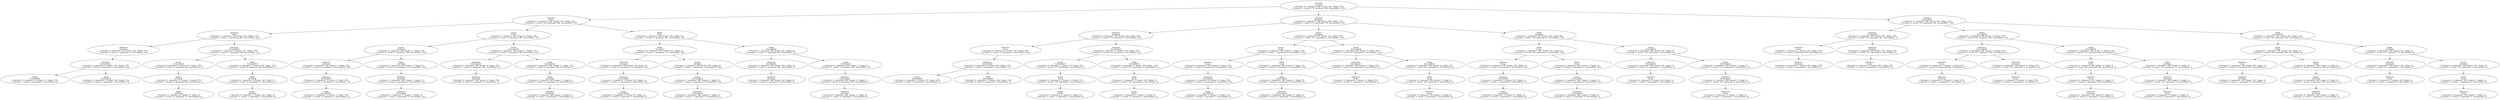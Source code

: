 digraph "Game Plan" {
	n0 [label="charizard
roserade
{'charizard': 19, 'salamence': 269, 'kyogre': 263, 'dialga': 270}
{'roserade': 0, 'luxray': 272, 'garchomp': 282, 'kyuremblack': 303}"]
	n1 [label="charizard
luxray
{'charizard': 0, 'salamence': 269, 'kyogre': 263, 'dialga': 270}
{'roserade': 0, 'luxray': 141, 'garchomp': 282, 'kyuremblack': 303}"]
	n0 -> n1
	n1 [label="charizard
luxray
{'charizard': 0, 'salamence': 269, 'kyogre': 263, 'dialga': 270}
{'roserade': 0, 'luxray': 141, 'garchomp': 282, 'kyuremblack': 303}"]
	n2 [label="salamence
luxray
{'charizard': 0, 'salamence': 136, 'kyogre': 263, 'dialga': 270}
{'roserade': 0, 'luxray': 0, 'garchomp': 282, 'kyuremblack': 303}"]
	n1 -> n2
	n2 [label="salamence
luxray
{'charizard': 0, 'salamence': 136, 'kyogre': 263, 'dialga': 270}
{'roserade': 0, 'luxray': 0, 'garchomp': 282, 'kyuremblack': 303}"]
	n3 [label="salamence
garchomp
{'charizard': 0, 'salamence': 136, 'kyogre': 263, 'dialga': 270}
{'roserade': 0, 'luxray': 0, 'garchomp': 0, 'kyuremblack': 303}"]
	n2 -> n3
	n3 [label="salamence
garchomp
{'charizard': 0, 'salamence': 136, 'kyogre': 263, 'dialga': 270}
{'roserade': 0, 'luxray': 0, 'garchomp': 0, 'kyuremblack': 303}"]
	n4 [label="salamence
kyuremblack
{'charizard': 0, 'salamence': 0, 'kyogre': 263, 'dialga': 270}
{'roserade': 0, 'luxray': 0, 'garchomp': 0, 'kyuremblack': 19}"]
	n3 -> n4
	n4 [label="salamence
kyuremblack
{'charizard': 0, 'salamence': 0, 'kyogre': 263, 'dialga': 270}
{'roserade': 0, 'luxray': 0, 'garchomp': 0, 'kyuremblack': 19}"]
	n5 [label="kyogre
kyuremblack
{'charizard': 0, 'salamence': 0, 'kyogre': 67, 'dialga': 270}
{'roserade': 0, 'luxray': 0, 'garchomp': 0, 'kyuremblack': 0}"]
	n4 -> n5
	n5 [label="kyogre
kyuremblack
{'charizard': 0, 'salamence': 0, 'kyogre': 67, 'dialga': 270}
{'roserade': 0, 'luxray': 0, 'garchomp': 0, 'kyuremblack': 0}"]
	n7 [label="dialga
kyuremblack
{'charizard': 0, 'salamence': 0, 'kyogre': 263, 'dialga': 133}
{'roserade': 0, 'luxray': 0, 'garchomp': 0, 'kyuremblack': 0}"]
	n4 -> n7
	n7 [label="dialga
kyuremblack
{'charizard': 0, 'salamence': 0, 'kyogre': 263, 'dialga': 133}
{'roserade': 0, 'luxray': 0, 'garchomp': 0, 'kyuremblack': 0}"]
	n11 [label="salamence
kyuremblack
{'charizard': 0, 'salamence': 0, 'kyogre': 263, 'dialga': 270}
{'roserade': 0, 'luxray': 0, 'garchomp': 282, 'kyuremblack': 19}"]
	n2 -> n11
	n11 [label="salamence
kyuremblack
{'charizard': 0, 'salamence': 0, 'kyogre': 263, 'dialga': 270}
{'roserade': 0, 'luxray': 0, 'garchomp': 282, 'kyuremblack': 19}"]
	n12 [label="kyogre
kyuremblack
{'charizard': 0, 'salamence': 0, 'kyogre': 67, 'dialga': 270}
{'roserade': 0, 'luxray': 0, 'garchomp': 282, 'kyuremblack': 0}"]
	n11 -> n12
	n12 [label="kyogre
kyuremblack
{'charizard': 0, 'salamence': 0, 'kyogre': 67, 'dialga': 270}
{'roserade': 0, 'luxray': 0, 'garchomp': 282, 'kyuremblack': 0}"]
	n13 [label="kyogre
garchomp
{'charizard': 0, 'salamence': 0, 'kyogre': 0, 'dialga': 270}
{'roserade': 0, 'luxray': 0, 'garchomp': 282, 'kyuremblack': 0}"]
	n12 -> n13
	n13 [label="kyogre
garchomp
{'charizard': 0, 'salamence': 0, 'kyogre': 0, 'dialga': 270}
{'roserade': 0, 'luxray': 0, 'garchomp': 282, 'kyuremblack': 0}"]
	n14 [label="dialga
garchomp
{'charizard': 0, 'salamence': 0, 'kyogre': 0, 'dialga': 0}
{'roserade': 0, 'luxray': 0, 'garchomp': -72, 'kyuremblack': 0}"]
	n13 -> n14
	n14 [label="dialga
garchomp
{'charizard': 0, 'salamence': 0, 'kyogre': 0, 'dialga': 0}
{'roserade': 0, 'luxray': 0, 'garchomp': -72, 'kyuremblack': 0}"]
	n18 [label="dialga
kyuremblack
{'charizard': 0, 'salamence': 0, 'kyogre': 263, 'dialga': 133}
{'roserade': 0, 'luxray': 0, 'garchomp': 282, 'kyuremblack': 0}"]
	n11 -> n18
	n18 [label="dialga
kyuremblack
{'charizard': 0, 'salamence': 0, 'kyogre': 263, 'dialga': 133}
{'roserade': 0, 'luxray': 0, 'garchomp': 282, 'kyuremblack': 0}"]
	n19 [label="dialga
garchomp
{'charizard': 0, 'salamence': 0, 'kyogre': 263, 'dialga': 0}
{'roserade': 0, 'luxray': 0, 'garchomp': -72, 'kyuremblack': 0}"]
	n18 -> n19
	n19 [label="dialga
garchomp
{'charizard': 0, 'salamence': 0, 'kyogre': 263, 'dialga': 0}
{'roserade': 0, 'luxray': 0, 'garchomp': -72, 'kyuremblack': 0}"]
	n20 [label="kyogre
garchomp
{'charizard': 0, 'salamence': 0, 'kyogre': 263, 'dialga': 0}
{'roserade': 0, 'luxray': 0, 'garchomp': 0, 'kyuremblack': 0}"]
	n19 -> n20
	n20 [label="kyogre
garchomp
{'charizard': 0, 'salamence': 0, 'kyogre': 263, 'dialga': 0}
{'roserade': 0, 'luxray': 0, 'garchomp': 0, 'kyuremblack': 0}"]
	n26 [label="kyogre
luxray
{'charizard': 0, 'salamence': 269, 'kyogre': 6, 'dialga': 270}
{'roserade': 0, 'luxray': 0, 'garchomp': 282, 'kyuremblack': 303}"]
	n1 -> n26
	n26 [label="kyogre
luxray
{'charizard': 0, 'salamence': 269, 'kyogre': 6, 'dialga': 270}
{'roserade': 0, 'luxray': 0, 'garchomp': 282, 'kyuremblack': 303}"]
	n27 [label="kyogre
garchomp
{'charizard': 0, 'salamence': 269, 'kyogre': 0, 'dialga': 270}
{'roserade': 0, 'luxray': 0, 'garchomp': 282, 'kyuremblack': 303}"]
	n26 -> n27
	n27 [label="kyogre
garchomp
{'charizard': 0, 'salamence': 269, 'kyogre': 0, 'dialga': 270}
{'roserade': 0, 'luxray': 0, 'garchomp': 282, 'kyuremblack': 303}"]
	n28 [label="salamence
garchomp
{'charizard': 0, 'salamence': 269, 'kyogre': 0, 'dialga': 270}
{'roserade': 0, 'luxray': 0, 'garchomp': 0, 'kyuremblack': 303}"]
	n27 -> n28
	n28 [label="salamence
garchomp
{'charizard': 0, 'salamence': 269, 'kyogre': 0, 'dialga': 270}
{'roserade': 0, 'luxray': 0, 'garchomp': 0, 'kyuremblack': 303}"]
	n29 [label="salamence
kyuremblack
{'charizard': 0, 'salamence': 0, 'kyogre': 0, 'dialga': 270}
{'roserade': 0, 'luxray': 0, 'garchomp': 0, 'kyuremblack': 19}"]
	n28 -> n29
	n29 [label="salamence
kyuremblack
{'charizard': 0, 'salamence': 0, 'kyogre': 0, 'dialga': 270}
{'roserade': 0, 'luxray': 0, 'garchomp': 0, 'kyuremblack': 19}"]
	n30 [label="dialga
kyuremblack
{'charizard': 0, 'salamence': 0, 'kyogre': 0, 'dialga': 133}
{'roserade': 0, 'luxray': 0, 'garchomp': 0, 'kyuremblack': 0}"]
	n29 -> n30
	n30 [label="dialga
kyuremblack
{'charizard': 0, 'salamence': 0, 'kyogre': 0, 'dialga': 133}
{'roserade': 0, 'luxray': 0, 'garchomp': 0, 'kyuremblack': 0}"]
	n34 [label="dialga
garchomp
{'charizard': 0, 'salamence': 269, 'kyogre': 0, 'dialga': 0}
{'roserade': 0, 'luxray': 0, 'garchomp': -72, 'kyuremblack': 303}"]
	n27 -> n34
	n34 [label="dialga
garchomp
{'charizard': 0, 'salamence': 269, 'kyogre': 0, 'dialga': 0}
{'roserade': 0, 'luxray': 0, 'garchomp': -72, 'kyuremblack': 303}"]
	n35 [label="salamence
garchomp
{'charizard': 0, 'salamence': 269, 'kyogre': 0, 'dialga': 0}
{'roserade': 0, 'luxray': 0, 'garchomp': 0, 'kyuremblack': 303}"]
	n34 -> n35
	n35 [label="salamence
garchomp
{'charizard': 0, 'salamence': 269, 'kyogre': 0, 'dialga': 0}
{'roserade': 0, 'luxray': 0, 'garchomp': 0, 'kyuremblack': 303}"]
	n36 [label="salamence
kyuremblack
{'charizard': 0, 'salamence': 0, 'kyogre': 0, 'dialga': 0}
{'roserade': 0, 'luxray': 0, 'garchomp': 0, 'kyuremblack': 19}"]
	n35 -> n36
	n36 [label="salamence
kyuremblack
{'charizard': 0, 'salamence': 0, 'kyogre': 0, 'dialga': 0}
{'roserade': 0, 'luxray': 0, 'garchomp': 0, 'kyuremblack': 19}"]
	n41 [label="kyogre
kyuremblack
{'charizard': 0, 'salamence': 269, 'kyogre': 0, 'dialga': 270}
{'roserade': 0, 'luxray': 0, 'garchomp': 282, 'kyuremblack': 227}"]
	n26 -> n41
	n41 [label="kyogre
kyuremblack
{'charizard': 0, 'salamence': 269, 'kyogre': 0, 'dialga': 270}
{'roserade': 0, 'luxray': 0, 'garchomp': 282, 'kyuremblack': 227}"]
	n42 [label="salamence
kyuremblack
{'charizard': 0, 'salamence': 269, 'kyogre': 0, 'dialga': 270}
{'roserade': 0, 'luxray': 0, 'garchomp': 282, 'kyuremblack': 0}"]
	n41 -> n42
	n42 [label="salamence
kyuremblack
{'charizard': 0, 'salamence': 269, 'kyogre': 0, 'dialga': 270}
{'roserade': 0, 'luxray': 0, 'garchomp': 282, 'kyuremblack': 0}"]
	n43 [label="salamence
garchomp
{'charizard': 0, 'salamence': 269, 'kyogre': 0, 'dialga': 270}
{'roserade': 0, 'luxray': 0, 'garchomp': 0, 'kyuremblack': 0}"]
	n42 -> n43
	n43 [label="salamence
garchomp
{'charizard': 0, 'salamence': 269, 'kyogre': 0, 'dialga': 270}
{'roserade': 0, 'luxray': 0, 'garchomp': 0, 'kyuremblack': 0}"]
	n46 [label="dialga
kyuremblack
{'charizard': 0, 'salamence': 269, 'kyogre': 0, 'dialga': 133}
{'roserade': 0, 'luxray': 0, 'garchomp': 282, 'kyuremblack': 0}"]
	n41 -> n46
	n46 [label="dialga
kyuremblack
{'charizard': 0, 'salamence': 269, 'kyogre': 0, 'dialga': 133}
{'roserade': 0, 'luxray': 0, 'garchomp': 282, 'kyuremblack': 0}"]
	n47 [label="dialga
garchomp
{'charizard': 0, 'salamence': 269, 'kyogre': 0, 'dialga': 0}
{'roserade': 0, 'luxray': 0, 'garchomp': -72, 'kyuremblack': 0}"]
	n46 -> n47
	n47 [label="dialga
garchomp
{'charizard': 0, 'salamence': 269, 'kyogre': 0, 'dialga': 0}
{'roserade': 0, 'luxray': 0, 'garchomp': -72, 'kyuremblack': 0}"]
	n48 [label="salamence
garchomp
{'charizard': 0, 'salamence': 269, 'kyogre': 0, 'dialga': 0}
{'roserade': 0, 'luxray': 0, 'garchomp': 0, 'kyuremblack': 0}"]
	n47 -> n48
	n48 [label="salamence
garchomp
{'charizard': 0, 'salamence': 269, 'kyogre': 0, 'dialga': 0}
{'roserade': 0, 'luxray': 0, 'garchomp': 0, 'kyuremblack': 0}"]
	n54 [label="dialga
luxray
{'charizard': 0, 'salamence': 269, 'kyogre': 263, 'dialga': 91}
{'roserade': 0, 'luxray': 0, 'garchomp': 282, 'kyuremblack': 303}"]
	n1 -> n54
	n54 [label="dialga
luxray
{'charizard': 0, 'salamence': 269, 'kyogre': 263, 'dialga': 91}
{'roserade': 0, 'luxray': 0, 'garchomp': 282, 'kyuremblack': 303}"]
	n55 [label="dialga
garchomp
{'charizard': 0, 'salamence': 269, 'kyogre': 263, 'dialga': 0}
{'roserade': 0, 'luxray': 0, 'garchomp': -72, 'kyuremblack': 303}"]
	n54 -> n55
	n55 [label="dialga
garchomp
{'charizard': 0, 'salamence': 269, 'kyogre': 263, 'dialga': 0}
{'roserade': 0, 'luxray': 0, 'garchomp': -72, 'kyuremblack': 303}"]
	n56 [label="salamence
garchomp
{'charizard': 0, 'salamence': 269, 'kyogre': 263, 'dialga': 0}
{'roserade': 0, 'luxray': 0, 'garchomp': 0, 'kyuremblack': 303}"]
	n55 -> n56
	n56 [label="salamence
garchomp
{'charizard': 0, 'salamence': 269, 'kyogre': 263, 'dialga': 0}
{'roserade': 0, 'luxray': 0, 'garchomp': 0, 'kyuremblack': 303}"]
	n57 [label="salamence
kyuremblack
{'charizard': 0, 'salamence': 0, 'kyogre': 263, 'dialga': 0}
{'roserade': 0, 'luxray': 0, 'garchomp': 0, 'kyuremblack': 19}"]
	n56 -> n57
	n57 [label="salamence
kyuremblack
{'charizard': 0, 'salamence': 0, 'kyogre': 263, 'dialga': 0}
{'roserade': 0, 'luxray': 0, 'garchomp': 0, 'kyuremblack': 19}"]
	n58 [label="kyogre
kyuremblack
{'charizard': 0, 'salamence': 0, 'kyogre': 67, 'dialga': 0}
{'roserade': 0, 'luxray': 0, 'garchomp': 0, 'kyuremblack': 0}"]
	n57 -> n58
	n58 [label="kyogre
kyuremblack
{'charizard': 0, 'salamence': 0, 'kyogre': 67, 'dialga': 0}
{'roserade': 0, 'luxray': 0, 'garchomp': 0, 'kyuremblack': 0}"]
	n62 [label="kyogre
garchomp
{'charizard': 0, 'salamence': 269, 'kyogre': 263, 'dialga': 0}
{'roserade': 0, 'luxray': 0, 'garchomp': 0, 'kyuremblack': 303}"]
	n55 -> n62
	n62 [label="kyogre
garchomp
{'charizard': 0, 'salamence': 269, 'kyogre': 263, 'dialga': 0}
{'roserade': 0, 'luxray': 0, 'garchomp': 0, 'kyuremblack': 303}"]
	n63 [label="kyogre
kyuremblack
{'charizard': 0, 'salamence': 269, 'kyogre': 0, 'dialga': 0}
{'roserade': 0, 'luxray': 0, 'garchomp': 0, 'kyuremblack': 152}"]
	n62 -> n63
	n63 [label="kyogre
kyuremblack
{'charizard': 0, 'salamence': 269, 'kyogre': 0, 'dialga': 0}
{'roserade': 0, 'luxray': 0, 'garchomp': 0, 'kyuremblack': 152}"]
	n64 [label="salamence
kyuremblack
{'charizard': 0, 'salamence': 269, 'kyogre': 0, 'dialga': 0}
{'roserade': 0, 'luxray': 0, 'garchomp': 0, 'kyuremblack': 0}"]
	n63 -> n64
	n64 [label="salamence
kyuremblack
{'charizard': 0, 'salamence': 269, 'kyogre': 0, 'dialga': 0}
{'roserade': 0, 'luxray': 0, 'garchomp': 0, 'kyuremblack': 0}"]
	n69 [label="dialga
kyuremblack
{'charizard': 0, 'salamence': 269, 'kyogre': 263, 'dialga': 0}
{'roserade': 0, 'luxray': 0, 'garchomp': 282, 'kyuremblack': 91}"]
	n54 -> n69
	n69 [label="dialga
kyuremblack
{'charizard': 0, 'salamence': 269, 'kyogre': 263, 'dialga': 0}
{'roserade': 0, 'luxray': 0, 'garchomp': 282, 'kyuremblack': 91}"]
	n70 [label="salamence
kyuremblack
{'charizard': 0, 'salamence': 269, 'kyogre': 263, 'dialga': 0}
{'roserade': 0, 'luxray': 0, 'garchomp': 282, 'kyuremblack': 0}"]
	n69 -> n70
	n70 [label="salamence
kyuremblack
{'charizard': 0, 'salamence': 269, 'kyogre': 263, 'dialga': 0}
{'roserade': 0, 'luxray': 0, 'garchomp': 282, 'kyuremblack': 0}"]
	n71 [label="salamence
garchomp
{'charizard': 0, 'salamence': 269, 'kyogre': 263, 'dialga': 0}
{'roserade': 0, 'luxray': 0, 'garchomp': 0, 'kyuremblack': 0}"]
	n70 -> n71
	n71 [label="salamence
garchomp
{'charizard': 0, 'salamence': 269, 'kyogre': 263, 'dialga': 0}
{'roserade': 0, 'luxray': 0, 'garchomp': 0, 'kyuremblack': 0}"]
	n74 [label="kyogre
kyuremblack
{'charizard': 0, 'salamence': 269, 'kyogre': 0, 'dialga': 0}
{'roserade': 0, 'luxray': 0, 'garchomp': 282, 'kyuremblack': 15}"]
	n69 -> n74
	n74 [label="kyogre
kyuremblack
{'charizard': 0, 'salamence': 269, 'kyogre': 0, 'dialga': 0}
{'roserade': 0, 'luxray': 0, 'garchomp': 282, 'kyuremblack': 15}"]
	n75 [label="salamence
kyuremblack
{'charizard': 0, 'salamence': 269, 'kyogre': 0, 'dialga': 0}
{'roserade': 0, 'luxray': 0, 'garchomp': 282, 'kyuremblack': 0}"]
	n74 -> n75
	n75 [label="salamence
kyuremblack
{'charizard': 0, 'salamence': 269, 'kyogre': 0, 'dialga': 0}
{'roserade': 0, 'luxray': 0, 'garchomp': 282, 'kyuremblack': 0}"]
	n76 [label="salamence
garchomp
{'charizard': 0, 'salamence': 269, 'kyogre': 0, 'dialga': 0}
{'roserade': 0, 'luxray': 0, 'garchomp': 0, 'kyuremblack': 0}"]
	n75 -> n76
	n76 [label="salamence
garchomp
{'charizard': 0, 'salamence': 269, 'kyogre': 0, 'dialga': 0}
{'roserade': 0, 'luxray': 0, 'garchomp': 0, 'kyuremblack': 0}"]
	n83 [label="charizard
garchomp
{'charizard': 0, 'salamence': 269, 'kyogre': 263, 'dialga': 270}
{'roserade': 0, 'luxray': 272, 'garchomp': 179, 'kyuremblack': 303}"]
	n0 -> n83
	n83 [label="charizard
garchomp
{'charizard': 0, 'salamence': 269, 'kyogre': 263, 'dialga': 270}
{'roserade': 0, 'luxray': 272, 'garchomp': 179, 'kyuremblack': 303}"]
	n84 [label="salamence
garchomp
{'charizard': 0, 'salamence': 269, 'kyogre': 263, 'dialga': 270}
{'roserade': 0, 'luxray': 272, 'garchomp': 0, 'kyuremblack': 303}"]
	n83 -> n84
	n84 [label="salamence
garchomp
{'charizard': 0, 'salamence': 269, 'kyogre': 263, 'dialga': 270}
{'roserade': 0, 'luxray': 272, 'garchomp': 0, 'kyuremblack': 303}"]
	n85 [label="salamence
luxray
{'charizard': 0, 'salamence': 4, 'kyogre': 263, 'dialga': 270}
{'roserade': 0, 'luxray': 0, 'garchomp': 0, 'kyuremblack': 303}"]
	n84 -> n85
	n85 [label="salamence
luxray
{'charizard': 0, 'salamence': 4, 'kyogre': 263, 'dialga': 270}
{'roserade': 0, 'luxray': 0, 'garchomp': 0, 'kyuremblack': 303}"]
	n86 [label="salamence
kyuremblack
{'charizard': 0, 'salamence': 0, 'kyogre': 263, 'dialga': 270}
{'roserade': 0, 'luxray': 0, 'garchomp': 0, 'kyuremblack': 19}"]
	n85 -> n86
	n86 [label="salamence
kyuremblack
{'charizard': 0, 'salamence': 0, 'kyogre': 263, 'dialga': 270}
{'roserade': 0, 'luxray': 0, 'garchomp': 0, 'kyuremblack': 19}"]
	n87 [label="kyogre
kyuremblack
{'charizard': 0, 'salamence': 0, 'kyogre': 67, 'dialga': 270}
{'roserade': 0, 'luxray': 0, 'garchomp': 0, 'kyuremblack': 0}"]
	n86 -> n87
	n87 [label="kyogre
kyuremblack
{'charizard': 0, 'salamence': 0, 'kyogre': 67, 'dialga': 270}
{'roserade': 0, 'luxray': 0, 'garchomp': 0, 'kyuremblack': 0}"]
	n89 [label="dialga
kyuremblack
{'charizard': 0, 'salamence': 0, 'kyogre': 263, 'dialga': 133}
{'roserade': 0, 'luxray': 0, 'garchomp': 0, 'kyuremblack': 0}"]
	n86 -> n89
	n89 [label="dialga
kyuremblack
{'charizard': 0, 'salamence': 0, 'kyogre': 263, 'dialga': 133}
{'roserade': 0, 'luxray': 0, 'garchomp': 0, 'kyuremblack': 0}"]
	n93 [label="salamence
kyuremblack
{'charizard': 0, 'salamence': 0, 'kyogre': 263, 'dialga': 270}
{'roserade': 0, 'luxray': 272, 'garchomp': 0, 'kyuremblack': 19}"]
	n84 -> n93
	n93 [label="salamence
kyuremblack
{'charizard': 0, 'salamence': 0, 'kyogre': 263, 'dialga': 270}
{'roserade': 0, 'luxray': 272, 'garchomp': 0, 'kyuremblack': 19}"]
	n94 [label="kyogre
kyuremblack
{'charizard': 0, 'salamence': 0, 'kyogre': 67, 'dialga': 270}
{'roserade': 0, 'luxray': 272, 'garchomp': 0, 'kyuremblack': 0}"]
	n93 -> n94
	n94 [label="kyogre
kyuremblack
{'charizard': 0, 'salamence': 0, 'kyogre': 67, 'dialga': 270}
{'roserade': 0, 'luxray': 272, 'garchomp': 0, 'kyuremblack': 0}"]
	n95 [label="kyogre
luxray
{'charizard': 0, 'salamence': 0, 'kyogre': 0, 'dialga': 270}
{'roserade': 0, 'luxray': 139, 'garchomp': 0, 'kyuremblack': 0}"]
	n94 -> n95
	n95 [label="kyogre
luxray
{'charizard': 0, 'salamence': 0, 'kyogre': 0, 'dialga': 270}
{'roserade': 0, 'luxray': 139, 'garchomp': 0, 'kyuremblack': 0}"]
	n96 [label="dialga
luxray
{'charizard': 0, 'salamence': 0, 'kyogre': 0, 'dialga': 91}
{'roserade': 0, 'luxray': 0, 'garchomp': 0, 'kyuremblack': 0}"]
	n95 -> n96
	n96 [label="dialga
luxray
{'charizard': 0, 'salamence': 0, 'kyogre': 0, 'dialga': 91}
{'roserade': 0, 'luxray': 0, 'garchomp': 0, 'kyuremblack': 0}"]
	n100 [label="dialga
kyuremblack
{'charizard': 0, 'salamence': 0, 'kyogre': 263, 'dialga': 133}
{'roserade': 0, 'luxray': 272, 'garchomp': 0, 'kyuremblack': 0}"]
	n93 -> n100
	n100 [label="dialga
kyuremblack
{'charizard': 0, 'salamence': 0, 'kyogre': 263, 'dialga': 133}
{'roserade': 0, 'luxray': 272, 'garchomp': 0, 'kyuremblack': 0}"]
	n101 [label="dialga
luxray
{'charizard': 0, 'salamence': 0, 'kyogre': 263, 'dialga': 0}
{'roserade': 0, 'luxray': 106, 'garchomp': 0, 'kyuremblack': 0}"]
	n100 -> n101
	n101 [label="dialga
luxray
{'charizard': 0, 'salamence': 0, 'kyogre': 263, 'dialga': 0}
{'roserade': 0, 'luxray': 106, 'garchomp': 0, 'kyuremblack': 0}"]
	n102 [label="kyogre
luxray
{'charizard': 0, 'salamence': 0, 'kyogre': 6, 'dialga': 0}
{'roserade': 0, 'luxray': 0, 'garchomp': 0, 'kyuremblack': 0}"]
	n101 -> n102
	n102 [label="kyogre
luxray
{'charizard': 0, 'salamence': 0, 'kyogre': 6, 'dialga': 0}
{'roserade': 0, 'luxray': 0, 'garchomp': 0, 'kyuremblack': 0}"]
	n108 [label="kyogre
garchomp
{'charizard': 0, 'salamence': 269, 'kyogre': 263, 'dialga': 270}
{'roserade': 0, 'luxray': 272, 'garchomp': 0, 'kyuremblack': 303}"]
	n83 -> n108
	n108 [label="kyogre
garchomp
{'charizard': 0, 'salamence': 269, 'kyogre': 263, 'dialga': 270}
{'roserade': 0, 'luxray': 272, 'garchomp': 0, 'kyuremblack': 303}"]
	n109 [label="kyogre
luxray
{'charizard': 0, 'salamence': 269, 'kyogre': 0, 'dialga': 270}
{'roserade': 0, 'luxray': 7, 'garchomp': 0, 'kyuremblack': 303}"]
	n108 -> n109
	n109 [label="kyogre
luxray
{'charizard': 0, 'salamence': 269, 'kyogre': 0, 'dialga': 270}
{'roserade': 0, 'luxray': 7, 'garchomp': 0, 'kyuremblack': 303}"]
	n110 [label="salamence
luxray
{'charizard': 0, 'salamence': 136, 'kyogre': 0, 'dialga': 270}
{'roserade': 0, 'luxray': 0, 'garchomp': 0, 'kyuremblack': 303}"]
	n109 -> n110
	n110 [label="salamence
luxray
{'charizard': 0, 'salamence': 136, 'kyogre': 0, 'dialga': 270}
{'roserade': 0, 'luxray': 0, 'garchomp': 0, 'kyuremblack': 303}"]
	n111 [label="salamence
kyuremblack
{'charizard': 0, 'salamence': 0, 'kyogre': 0, 'dialga': 270}
{'roserade': 0, 'luxray': 0, 'garchomp': 0, 'kyuremblack': 19}"]
	n110 -> n111
	n111 [label="salamence
kyuremblack
{'charizard': 0, 'salamence': 0, 'kyogre': 0, 'dialga': 270}
{'roserade': 0, 'luxray': 0, 'garchomp': 0, 'kyuremblack': 19}"]
	n112 [label="dialga
kyuremblack
{'charizard': 0, 'salamence': 0, 'kyogre': 0, 'dialga': 133}
{'roserade': 0, 'luxray': 0, 'garchomp': 0, 'kyuremblack': 0}"]
	n111 -> n112
	n112 [label="dialga
kyuremblack
{'charizard': 0, 'salamence': 0, 'kyogre': 0, 'dialga': 133}
{'roserade': 0, 'luxray': 0, 'garchomp': 0, 'kyuremblack': 0}"]
	n116 [label="dialga
luxray
{'charizard': 0, 'salamence': 269, 'kyogre': 0, 'dialga': 91}
{'roserade': 0, 'luxray': 0, 'garchomp': 0, 'kyuremblack': 303}"]
	n109 -> n116
	n116 [label="dialga
luxray
{'charizard': 0, 'salamence': 269, 'kyogre': 0, 'dialga': 91}
{'roserade': 0, 'luxray': 0, 'garchomp': 0, 'kyuremblack': 303}"]
	n117 [label="dialga
kyuremblack
{'charizard': 0, 'salamence': 269, 'kyogre': 0, 'dialga': 0}
{'roserade': 0, 'luxray': 0, 'garchomp': 0, 'kyuremblack': 91}"]
	n116 -> n117
	n117 [label="dialga
kyuremblack
{'charizard': 0, 'salamence': 269, 'kyogre': 0, 'dialga': 0}
{'roserade': 0, 'luxray': 0, 'garchomp': 0, 'kyuremblack': 91}"]
	n118 [label="salamence
kyuremblack
{'charizard': 0, 'salamence': 269, 'kyogre': 0, 'dialga': 0}
{'roserade': 0, 'luxray': 0, 'garchomp': 0, 'kyuremblack': 0}"]
	n117 -> n118
	n118 [label="salamence
kyuremblack
{'charizard': 0, 'salamence': 269, 'kyogre': 0, 'dialga': 0}
{'roserade': 0, 'luxray': 0, 'garchomp': 0, 'kyuremblack': 0}"]
	n123 [label="kyogre
kyuremblack
{'charizard': 0, 'salamence': 269, 'kyogre': 0, 'dialga': 270}
{'roserade': 0, 'luxray': 272, 'garchomp': 0, 'kyuremblack': 152}"]
	n108 -> n123
	n123 [label="kyogre
kyuremblack
{'charizard': 0, 'salamence': 269, 'kyogre': 0, 'dialga': 270}
{'roserade': 0, 'luxray': 272, 'garchomp': 0, 'kyuremblack': 152}"]
	n124 [label="salamence
kyuremblack
{'charizard': 0, 'salamence': 269, 'kyogre': 0, 'dialga': 270}
{'roserade': 0, 'luxray': 272, 'garchomp': 0, 'kyuremblack': 0}"]
	n123 -> n124
	n124 [label="salamence
kyuremblack
{'charizard': 0, 'salamence': 269, 'kyogre': 0, 'dialga': 270}
{'roserade': 0, 'luxray': 272, 'garchomp': 0, 'kyuremblack': 0}"]
	n125 [label="salamence
luxray
{'charizard': 0, 'salamence': 4, 'kyogre': 0, 'dialga': 270}
{'roserade': 0, 'luxray': 0, 'garchomp': 0, 'kyuremblack': 0}"]
	n124 -> n125
	n125 [label="salamence
luxray
{'charizard': 0, 'salamence': 4, 'kyogre': 0, 'dialga': 270}
{'roserade': 0, 'luxray': 0, 'garchomp': 0, 'kyuremblack': 0}"]
	n128 [label="dialga
kyuremblack
{'charizard': 0, 'salamence': 269, 'kyogre': 0, 'dialga': 133}
{'roserade': 0, 'luxray': 272, 'garchomp': 0, 'kyuremblack': 0}"]
	n123 -> n128
	n128 [label="dialga
kyuremblack
{'charizard': 0, 'salamence': 269, 'kyogre': 0, 'dialga': 133}
{'roserade': 0, 'luxray': 272, 'garchomp': 0, 'kyuremblack': 0}"]
	n129 [label="dialga
luxray
{'charizard': 0, 'salamence': 269, 'kyogre': 0, 'dialga': 0}
{'roserade': 0, 'luxray': 106, 'garchomp': 0, 'kyuremblack': 0}"]
	n128 -> n129
	n129 [label="dialga
luxray
{'charizard': 0, 'salamence': 269, 'kyogre': 0, 'dialga': 0}
{'roserade': 0, 'luxray': 106, 'garchomp': 0, 'kyuremblack': 0}"]
	n130 [label="salamence
luxray
{'charizard': 0, 'salamence': 136, 'kyogre': 0, 'dialga': 0}
{'roserade': 0, 'luxray': 0, 'garchomp': 0, 'kyuremblack': 0}"]
	n129 -> n130
	n130 [label="salamence
luxray
{'charizard': 0, 'salamence': 136, 'kyogre': 0, 'dialga': 0}
{'roserade': 0, 'luxray': 0, 'garchomp': 0, 'kyuremblack': 0}"]
	n136 [label="dialga
garchomp
{'charizard': 0, 'salamence': 269, 'kyogre': 263, 'dialga': 86}
{'roserade': 0, 'luxray': 272, 'garchomp': 0, 'kyuremblack': 303}"]
	n83 -> n136
	n136 [label="dialga
garchomp
{'charizard': 0, 'salamence': 269, 'kyogre': 263, 'dialga': 86}
{'roserade': 0, 'luxray': 272, 'garchomp': 0, 'kyuremblack': 303}"]
	n137 [label="dialga
luxray
{'charizard': 0, 'salamence': 269, 'kyogre': 263, 'dialga': 0}
{'roserade': 0, 'luxray': 106, 'garchomp': 0, 'kyuremblack': 303}"]
	n136 -> n137
	n137 [label="dialga
luxray
{'charizard': 0, 'salamence': 269, 'kyogre': 263, 'dialga': 0}
{'roserade': 0, 'luxray': 106, 'garchomp': 0, 'kyuremblack': 303}"]
	n138 [label="salamence
luxray
{'charizard': 0, 'salamence': 136, 'kyogre': 263, 'dialga': 0}
{'roserade': 0, 'luxray': 0, 'garchomp': 0, 'kyuremblack': 303}"]
	n137 -> n138
	n138 [label="salamence
luxray
{'charizard': 0, 'salamence': 136, 'kyogre': 263, 'dialga': 0}
{'roserade': 0, 'luxray': 0, 'garchomp': 0, 'kyuremblack': 303}"]
	n139 [label="salamence
kyuremblack
{'charizard': 0, 'salamence': 0, 'kyogre': 263, 'dialga': 0}
{'roserade': 0, 'luxray': 0, 'garchomp': 0, 'kyuremblack': 19}"]
	n138 -> n139
	n139 [label="salamence
kyuremblack
{'charizard': 0, 'salamence': 0, 'kyogre': 263, 'dialga': 0}
{'roserade': 0, 'luxray': 0, 'garchomp': 0, 'kyuremblack': 19}"]
	n140 [label="kyogre
kyuremblack
{'charizard': 0, 'salamence': 0, 'kyogre': 67, 'dialga': 0}
{'roserade': 0, 'luxray': 0, 'garchomp': 0, 'kyuremblack': 0}"]
	n139 -> n140
	n140 [label="kyogre
kyuremblack
{'charizard': 0, 'salamence': 0, 'kyogre': 67, 'dialga': 0}
{'roserade': 0, 'luxray': 0, 'garchomp': 0, 'kyuremblack': 0}"]
	n144 [label="kyogre
luxray
{'charizard': 0, 'salamence': 269, 'kyogre': 6, 'dialga': 0}
{'roserade': 0, 'luxray': 0, 'garchomp': 0, 'kyuremblack': 303}"]
	n137 -> n144
	n144 [label="kyogre
luxray
{'charizard': 0, 'salamence': 269, 'kyogre': 6, 'dialga': 0}
{'roserade': 0, 'luxray': 0, 'garchomp': 0, 'kyuremblack': 303}"]
	n145 [label="kyogre
kyuremblack
{'charizard': 0, 'salamence': 269, 'kyogre': 0, 'dialga': 0}
{'roserade': 0, 'luxray': 0, 'garchomp': 0, 'kyuremblack': 227}"]
	n144 -> n145
	n145 [label="kyogre
kyuremblack
{'charizard': 0, 'salamence': 269, 'kyogre': 0, 'dialga': 0}
{'roserade': 0, 'luxray': 0, 'garchomp': 0, 'kyuremblack': 227}"]
	n146 [label="salamence
kyuremblack
{'charizard': 0, 'salamence': 269, 'kyogre': 0, 'dialga': 0}
{'roserade': 0, 'luxray': 0, 'garchomp': 0, 'kyuremblack': 0}"]
	n145 -> n146
	n146 [label="salamence
kyuremblack
{'charizard': 0, 'salamence': 269, 'kyogre': 0, 'dialga': 0}
{'roserade': 0, 'luxray': 0, 'garchomp': 0, 'kyuremblack': 0}"]
	n151 [label="dialga
kyuremblack
{'charizard': 0, 'salamence': 269, 'kyogre': 263, 'dialga': 0}
{'roserade': 0, 'luxray': 272, 'garchomp': 0, 'kyuremblack': 91}"]
	n136 -> n151
	n151 [label="dialga
kyuremblack
{'charizard': 0, 'salamence': 269, 'kyogre': 263, 'dialga': 0}
{'roserade': 0, 'luxray': 272, 'garchomp': 0, 'kyuremblack': 91}"]
	n152 [label="salamence
kyuremblack
{'charizard': 0, 'salamence': 269, 'kyogre': 263, 'dialga': 0}
{'roserade': 0, 'luxray': 272, 'garchomp': 0, 'kyuremblack': 0}"]
	n151 -> n152
	n152 [label="salamence
kyuremblack
{'charizard': 0, 'salamence': 269, 'kyogre': 263, 'dialga': 0}
{'roserade': 0, 'luxray': 272, 'garchomp': 0, 'kyuremblack': 0}"]
	n153 [label="salamence
luxray
{'charizard': 0, 'salamence': 4, 'kyogre': 263, 'dialga': 0}
{'roserade': 0, 'luxray': 0, 'garchomp': 0, 'kyuremblack': 0}"]
	n152 -> n153
	n153 [label="salamence
luxray
{'charizard': 0, 'salamence': 4, 'kyogre': 263, 'dialga': 0}
{'roserade': 0, 'luxray': 0, 'garchomp': 0, 'kyuremblack': 0}"]
	n156 [label="kyogre
kyuremblack
{'charizard': 0, 'salamence': 269, 'kyogre': 0, 'dialga': 0}
{'roserade': 0, 'luxray': 272, 'garchomp': 0, 'kyuremblack': 15}"]
	n151 -> n156
	n156 [label="kyogre
kyuremblack
{'charizard': 0, 'salamence': 269, 'kyogre': 0, 'dialga': 0}
{'roserade': 0, 'luxray': 272, 'garchomp': 0, 'kyuremblack': 15}"]
	n157 [label="salamence
kyuremblack
{'charizard': 0, 'salamence': 269, 'kyogre': 0, 'dialga': 0}
{'roserade': 0, 'luxray': 272, 'garchomp': 0, 'kyuremblack': 0}"]
	n156 -> n157
	n157 [label="salamence
kyuremblack
{'charizard': 0, 'salamence': 269, 'kyogre': 0, 'dialga': 0}
{'roserade': 0, 'luxray': 272, 'garchomp': 0, 'kyuremblack': 0}"]
	n158 [label="salamence
luxray
{'charizard': 0, 'salamence': 4, 'kyogre': 0, 'dialga': 0}
{'roserade': 0, 'luxray': 0, 'garchomp': 0, 'kyuremblack': 0}"]
	n157 -> n158
	n158 [label="salamence
luxray
{'charizard': 0, 'salamence': 4, 'kyogre': 0, 'dialga': 0}
{'roserade': 0, 'luxray': 0, 'garchomp': 0, 'kyuremblack': 0}"]
	n165 [label="charizard
kyuremblack
{'charizard': 0, 'salamence': 269, 'kyogre': 263, 'dialga': 270}
{'roserade': 0, 'luxray': 272, 'garchomp': 282, 'kyuremblack': 106}"]
	n0 -> n165
	n165 [label="charizard
kyuremblack
{'charizard': 0, 'salamence': 269, 'kyogre': 263, 'dialga': 270}
{'roserade': 0, 'luxray': 272, 'garchomp': 282, 'kyuremblack': 106}"]
	n166 [label="salamence
kyuremblack
{'charizard': 0, 'salamence': 269, 'kyogre': 263, 'dialga': 270}
{'roserade': 0, 'luxray': 272, 'garchomp': 282, 'kyuremblack': 0}"]
	n165 -> n166
	n166 [label="salamence
kyuremblack
{'charizard': 0, 'salamence': 269, 'kyogre': 263, 'dialga': 270}
{'roserade': 0, 'luxray': 272, 'garchomp': 282, 'kyuremblack': 0}"]
	n167 [label="salamence
luxray
{'charizard': 0, 'salamence': 4, 'kyogre': 263, 'dialga': 270}
{'roserade': 0, 'luxray': 0, 'garchomp': 282, 'kyuremblack': 0}"]
	n166 -> n167
	n167 [label="salamence
luxray
{'charizard': 0, 'salamence': 4, 'kyogre': 263, 'dialga': 270}
{'roserade': 0, 'luxray': 0, 'garchomp': 282, 'kyuremblack': 0}"]
	n168 [label="salamence
garchomp
{'charizard': 0, 'salamence': 4, 'kyogre': 263, 'dialga': 270}
{'roserade': 0, 'luxray': 0, 'garchomp': 0, 'kyuremblack': 0}"]
	n167 -> n168
	n168 [label="salamence
garchomp
{'charizard': 0, 'salamence': 4, 'kyogre': 263, 'dialga': 270}
{'roserade': 0, 'luxray': 0, 'garchomp': 0, 'kyuremblack': 0}"]
	n171 [label="salamence
garchomp
{'charizard': 0, 'salamence': 269, 'kyogre': 263, 'dialga': 270}
{'roserade': 0, 'luxray': 272, 'garchomp': 0, 'kyuremblack': 0}"]
	n166 -> n171
	n171 [label="salamence
garchomp
{'charizard': 0, 'salamence': 269, 'kyogre': 263, 'dialga': 270}
{'roserade': 0, 'luxray': 272, 'garchomp': 0, 'kyuremblack': 0}"]
	n172 [label="salamence
luxray
{'charizard': 0, 'salamence': 4, 'kyogre': 263, 'dialga': 270}
{'roserade': 0, 'luxray': 0, 'garchomp': 0, 'kyuremblack': 0}"]
	n171 -> n172
	n172 [label="salamence
luxray
{'charizard': 0, 'salamence': 4, 'kyogre': 263, 'dialga': 270}
{'roserade': 0, 'luxray': 0, 'garchomp': 0, 'kyuremblack': 0}"]
	n176 [label="kyogre
kyuremblack
{'charizard': 0, 'salamence': 269, 'kyogre': 0, 'dialga': 270}
{'roserade': 0, 'luxray': 272, 'garchomp': 282, 'kyuremblack': 30}"]
	n165 -> n176
	n176 [label="kyogre
kyuremblack
{'charizard': 0, 'salamence': 269, 'kyogre': 0, 'dialga': 270}
{'roserade': 0, 'luxray': 272, 'garchomp': 282, 'kyuremblack': 30}"]
	n177 [label="salamence
kyuremblack
{'charizard': 0, 'salamence': 269, 'kyogre': 0, 'dialga': 270}
{'roserade': 0, 'luxray': 272, 'garchomp': 282, 'kyuremblack': 0}"]
	n176 -> n177
	n177 [label="salamence
kyuremblack
{'charizard': 0, 'salamence': 269, 'kyogre': 0, 'dialga': 270}
{'roserade': 0, 'luxray': 272, 'garchomp': 282, 'kyuremblack': 0}"]
	n178 [label="salamence
luxray
{'charizard': 0, 'salamence': 4, 'kyogre': 0, 'dialga': 270}
{'roserade': 0, 'luxray': 0, 'garchomp': 282, 'kyuremblack': 0}"]
	n177 -> n178
	n178 [label="salamence
luxray
{'charizard': 0, 'salamence': 4, 'kyogre': 0, 'dialga': 270}
{'roserade': 0, 'luxray': 0, 'garchomp': 282, 'kyuremblack': 0}"]
	n179 [label="salamence
garchomp
{'charizard': 0, 'salamence': 4, 'kyogre': 0, 'dialga': 270}
{'roserade': 0, 'luxray': 0, 'garchomp': 0, 'kyuremblack': 0}"]
	n178 -> n179
	n179 [label="salamence
garchomp
{'charizard': 0, 'salamence': 4, 'kyogre': 0, 'dialga': 270}
{'roserade': 0, 'luxray': 0, 'garchomp': 0, 'kyuremblack': 0}"]
	n182 [label="salamence
garchomp
{'charizard': 0, 'salamence': 269, 'kyogre': 0, 'dialga': 270}
{'roserade': 0, 'luxray': 272, 'garchomp': 0, 'kyuremblack': 0}"]
	n177 -> n182
	n182 [label="salamence
garchomp
{'charizard': 0, 'salamence': 269, 'kyogre': 0, 'dialga': 270}
{'roserade': 0, 'luxray': 272, 'garchomp': 0, 'kyuremblack': 0}"]
	n183 [label="salamence
luxray
{'charizard': 0, 'salamence': 4, 'kyogre': 0, 'dialga': 270}
{'roserade': 0, 'luxray': 0, 'garchomp': 0, 'kyuremblack': 0}"]
	n182 -> n183
	n183 [label="salamence
luxray
{'charizard': 0, 'salamence': 4, 'kyogre': 0, 'dialga': 270}
{'roserade': 0, 'luxray': 0, 'garchomp': 0, 'kyuremblack': 0}"]
	n187 [label="dialga
kyuremblack
{'charizard': 0, 'salamence': 269, 'kyogre': 0, 'dialga': 133}
{'roserade': 0, 'luxray': 272, 'garchomp': 282, 'kyuremblack': 0}"]
	n176 -> n187
	n187 [label="dialga
kyuremblack
{'charizard': 0, 'salamence': 269, 'kyogre': 0, 'dialga': 133}
{'roserade': 0, 'luxray': 272, 'garchomp': 282, 'kyuremblack': 0}"]
	n188 [label="dialga
luxray
{'charizard': 0, 'salamence': 269, 'kyogre': 0, 'dialga': 0}
{'roserade': 0, 'luxray': 106, 'garchomp': 282, 'kyuremblack': 0}"]
	n187 -> n188
	n188 [label="dialga
luxray
{'charizard': 0, 'salamence': 269, 'kyogre': 0, 'dialga': 0}
{'roserade': 0, 'luxray': 106, 'garchomp': 282, 'kyuremblack': 0}"]
	n189 [label="salamence
luxray
{'charizard': 0, 'salamence': 136, 'kyogre': 0, 'dialga': 0}
{'roserade': 0, 'luxray': 0, 'garchomp': 282, 'kyuremblack': 0}"]
	n188 -> n189
	n189 [label="salamence
luxray
{'charizard': 0, 'salamence': 136, 'kyogre': 0, 'dialga': 0}
{'roserade': 0, 'luxray': 0, 'garchomp': 282, 'kyuremblack': 0}"]
	n190 [label="salamence
garchomp
{'charizard': 0, 'salamence': 136, 'kyogre': 0, 'dialga': 0}
{'roserade': 0, 'luxray': 0, 'garchomp': 0, 'kyuremblack': 0}"]
	n189 -> n190
	n190 [label="salamence
garchomp
{'charizard': 0, 'salamence': 136, 'kyogre': 0, 'dialga': 0}
{'roserade': 0, 'luxray': 0, 'garchomp': 0, 'kyuremblack': 0}"]
	n194 [label="dialga
garchomp
{'charizard': 0, 'salamence': 269, 'kyogre': 0, 'dialga': 0}
{'roserade': 0, 'luxray': 272, 'garchomp': -72, 'kyuremblack': 0}"]
	n187 -> n194
	n194 [label="dialga
garchomp
{'charizard': 0, 'salamence': 269, 'kyogre': 0, 'dialga': 0}
{'roserade': 0, 'luxray': 272, 'garchomp': -72, 'kyuremblack': 0}"]
	n195 [label="salamence
garchomp
{'charizard': 0, 'salamence': 269, 'kyogre': 0, 'dialga': 0}
{'roserade': 0, 'luxray': 272, 'garchomp': 0, 'kyuremblack': 0}"]
	n194 -> n195
	n195 [label="salamence
garchomp
{'charizard': 0, 'salamence': 269, 'kyogre': 0, 'dialga': 0}
{'roserade': 0, 'luxray': 272, 'garchomp': 0, 'kyuremblack': 0}"]
	n196 [label="salamence
luxray
{'charizard': 0, 'salamence': 4, 'kyogre': 0, 'dialga': 0}
{'roserade': 0, 'luxray': 0, 'garchomp': 0, 'kyuremblack': 0}"]
	n195 -> n196
	n196 [label="salamence
luxray
{'charizard': 0, 'salamence': 4, 'kyogre': 0, 'dialga': 0}
{'roserade': 0, 'luxray': 0, 'garchomp': 0, 'kyuremblack': 0}"]
	n202 [label="dialga
kyuremblack
{'charizard': 0, 'salamence': 269, 'kyogre': 263, 'dialga': 133}
{'roserade': 0, 'luxray': 272, 'garchomp': 282, 'kyuremblack': 0}"]
	n165 -> n202
	n202 [label="dialga
kyuremblack
{'charizard': 0, 'salamence': 269, 'kyogre': 263, 'dialga': 133}
{'roserade': 0, 'luxray': 272, 'garchomp': 282, 'kyuremblack': 0}"]
	n203 [label="dialga
luxray
{'charizard': 0, 'salamence': 269, 'kyogre': 263, 'dialga': 0}
{'roserade': 0, 'luxray': 106, 'garchomp': 282, 'kyuremblack': 0}"]
	n202 -> n203
	n203 [label="dialga
luxray
{'charizard': 0, 'salamence': 269, 'kyogre': 263, 'dialga': 0}
{'roserade': 0, 'luxray': 106, 'garchomp': 282, 'kyuremblack': 0}"]
	n204 [label="salamence
luxray
{'charizard': 0, 'salamence': 136, 'kyogre': 263, 'dialga': 0}
{'roserade': 0, 'luxray': 0, 'garchomp': 282, 'kyuremblack': 0}"]
	n203 -> n204
	n204 [label="salamence
luxray
{'charizard': 0, 'salamence': 136, 'kyogre': 263, 'dialga': 0}
{'roserade': 0, 'luxray': 0, 'garchomp': 282, 'kyuremblack': 0}"]
	n205 [label="salamence
garchomp
{'charizard': 0, 'salamence': 136, 'kyogre': 263, 'dialga': 0}
{'roserade': 0, 'luxray': 0, 'garchomp': 0, 'kyuremblack': 0}"]
	n204 -> n205
	n205 [label="salamence
garchomp
{'charizard': 0, 'salamence': 136, 'kyogre': 263, 'dialga': 0}
{'roserade': 0, 'luxray': 0, 'garchomp': 0, 'kyuremblack': 0}"]
	n208 [label="kyogre
luxray
{'charizard': 0, 'salamence': 269, 'kyogre': 6, 'dialga': 0}
{'roserade': 0, 'luxray': 0, 'garchomp': 282, 'kyuremblack': 0}"]
	n203 -> n208
	n208 [label="kyogre
luxray
{'charizard': 0, 'salamence': 269, 'kyogre': 6, 'dialga': 0}
{'roserade': 0, 'luxray': 0, 'garchomp': 282, 'kyuremblack': 0}"]
	n209 [label="kyogre
garchomp
{'charizard': 0, 'salamence': 269, 'kyogre': 0, 'dialga': 0}
{'roserade': 0, 'luxray': 0, 'garchomp': 282, 'kyuremblack': 0}"]
	n208 -> n209
	n209 [label="kyogre
garchomp
{'charizard': 0, 'salamence': 269, 'kyogre': 0, 'dialga': 0}
{'roserade': 0, 'luxray': 0, 'garchomp': 282, 'kyuremblack': 0}"]
	n210 [label="salamence
garchomp
{'charizard': 0, 'salamence': 269, 'kyogre': 0, 'dialga': 0}
{'roserade': 0, 'luxray': 0, 'garchomp': 0, 'kyuremblack': 0}"]
	n209 -> n210
	n210 [label="salamence
garchomp
{'charizard': 0, 'salamence': 269, 'kyogre': 0, 'dialga': 0}
{'roserade': 0, 'luxray': 0, 'garchomp': 0, 'kyuremblack': 0}"]
	n215 [label="dialga
garchomp
{'charizard': 0, 'salamence': 269, 'kyogre': 263, 'dialga': 0}
{'roserade': 0, 'luxray': 272, 'garchomp': -72, 'kyuremblack': 0}"]
	n202 -> n215
	n215 [label="dialga
garchomp
{'charizard': 0, 'salamence': 269, 'kyogre': 263, 'dialga': 0}
{'roserade': 0, 'luxray': 272, 'garchomp': -72, 'kyuremblack': 0}"]
	n216 [label="salamence
garchomp
{'charizard': 0, 'salamence': 269, 'kyogre': 263, 'dialga': 0}
{'roserade': 0, 'luxray': 272, 'garchomp': 0, 'kyuremblack': 0}"]
	n215 -> n216
	n216 [label="salamence
garchomp
{'charizard': 0, 'salamence': 269, 'kyogre': 263, 'dialga': 0}
{'roserade': 0, 'luxray': 272, 'garchomp': 0, 'kyuremblack': 0}"]
	n217 [label="salamence
luxray
{'charizard': 0, 'salamence': 4, 'kyogre': 263, 'dialga': 0}
{'roserade': 0, 'luxray': 0, 'garchomp': 0, 'kyuremblack': 0}"]
	n216 -> n217
	n217 [label="salamence
luxray
{'charizard': 0, 'salamence': 4, 'kyogre': 263, 'dialga': 0}
{'roserade': 0, 'luxray': 0, 'garchomp': 0, 'kyuremblack': 0}"]
	n220 [label="kyogre
garchomp
{'charizard': 0, 'salamence': 269, 'kyogre': 263, 'dialga': 0}
{'roserade': 0, 'luxray': 272, 'garchomp': 0, 'kyuremblack': 0}"]
	n215 -> n220
	n220 [label="kyogre
garchomp
{'charizard': 0, 'salamence': 269, 'kyogre': 263, 'dialga': 0}
{'roserade': 0, 'luxray': 272, 'garchomp': 0, 'kyuremblack': 0}"]
	n221 [label="kyogre
luxray
{'charizard': 0, 'salamence': 269, 'kyogre': 0, 'dialga': 0}
{'roserade': 0, 'luxray': 7, 'garchomp': 0, 'kyuremblack': 0}"]
	n220 -> n221
	n221 [label="kyogre
luxray
{'charizard': 0, 'salamence': 269, 'kyogre': 0, 'dialga': 0}
{'roserade': 0, 'luxray': 7, 'garchomp': 0, 'kyuremblack': 0}"]
	n222 [label="salamence
luxray
{'charizard': 0, 'salamence': 136, 'kyogre': 0, 'dialga': 0}
{'roserade': 0, 'luxray': 0, 'garchomp': 0, 'kyuremblack': 0}"]
	n221 -> n222
	n222 [label="salamence
luxray
{'charizard': 0, 'salamence': 136, 'kyogre': 0, 'dialga': 0}
{'roserade': 0, 'luxray': 0, 'garchomp': 0, 'kyuremblack': 0}"]
}
